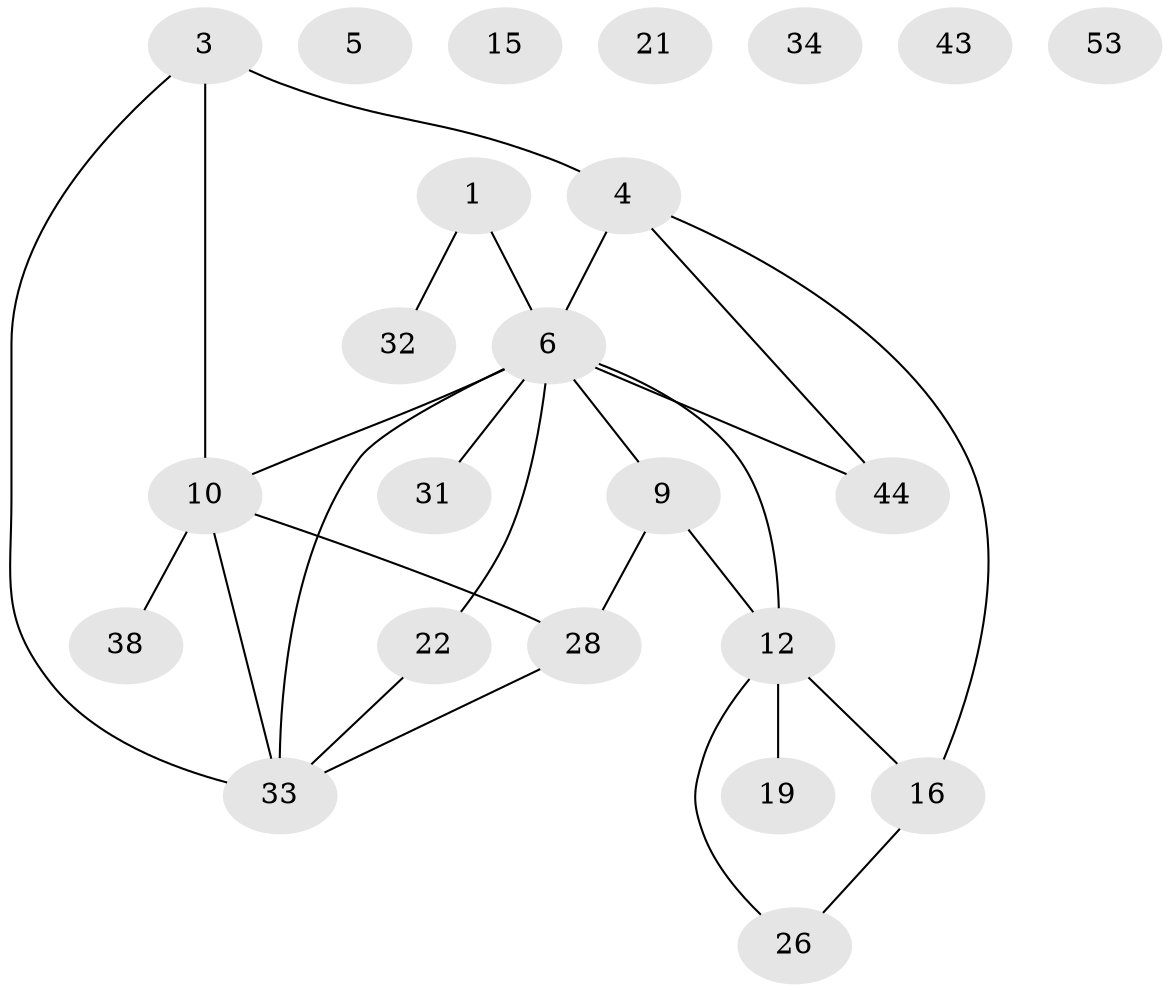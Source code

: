 // original degree distribution, {2: 0.3508771929824561, 3: 0.2982456140350877, 0: 0.10526315789473684, 7: 0.017543859649122806, 1: 0.10526315789473684, 4: 0.07017543859649122, 5: 0.03508771929824561, 6: 0.017543859649122806}
// Generated by graph-tools (version 1.1) at 2025/16/03/04/25 18:16:31]
// undirected, 23 vertices, 26 edges
graph export_dot {
graph [start="1"]
  node [color=gray90,style=filled];
  1 [super="+2"];
  3 [super="+30+8"];
  4 [super="+51+13"];
  5;
  6 [super="+25+49+27+7"];
  9 [super="+35"];
  10 [super="+11+20"];
  12 [super="+14+17"];
  15;
  16 [super="+29"];
  19 [super="+23"];
  21;
  22;
  26 [super="+37"];
  28 [super="+47+42"];
  31;
  32;
  33 [super="+54+36+39"];
  34;
  38;
  43;
  44 [super="+45"];
  53;
  1 -- 6 [weight=2];
  1 -- 32;
  3 -- 33;
  3 -- 4;
  3 -- 10;
  4 -- 44;
  4 -- 16;
  4 -- 6 [weight=2];
  6 -- 44;
  6 -- 31;
  6 -- 10 [weight=3];
  6 -- 22;
  6 -- 12 [weight=2];
  6 -- 9;
  6 -- 33;
  9 -- 12;
  9 -- 28;
  10 -- 28;
  10 -- 33 [weight=2];
  10 -- 38;
  12 -- 26;
  12 -- 16 [weight=2];
  12 -- 19;
  16 -- 26;
  22 -- 33;
  28 -- 33;
}
